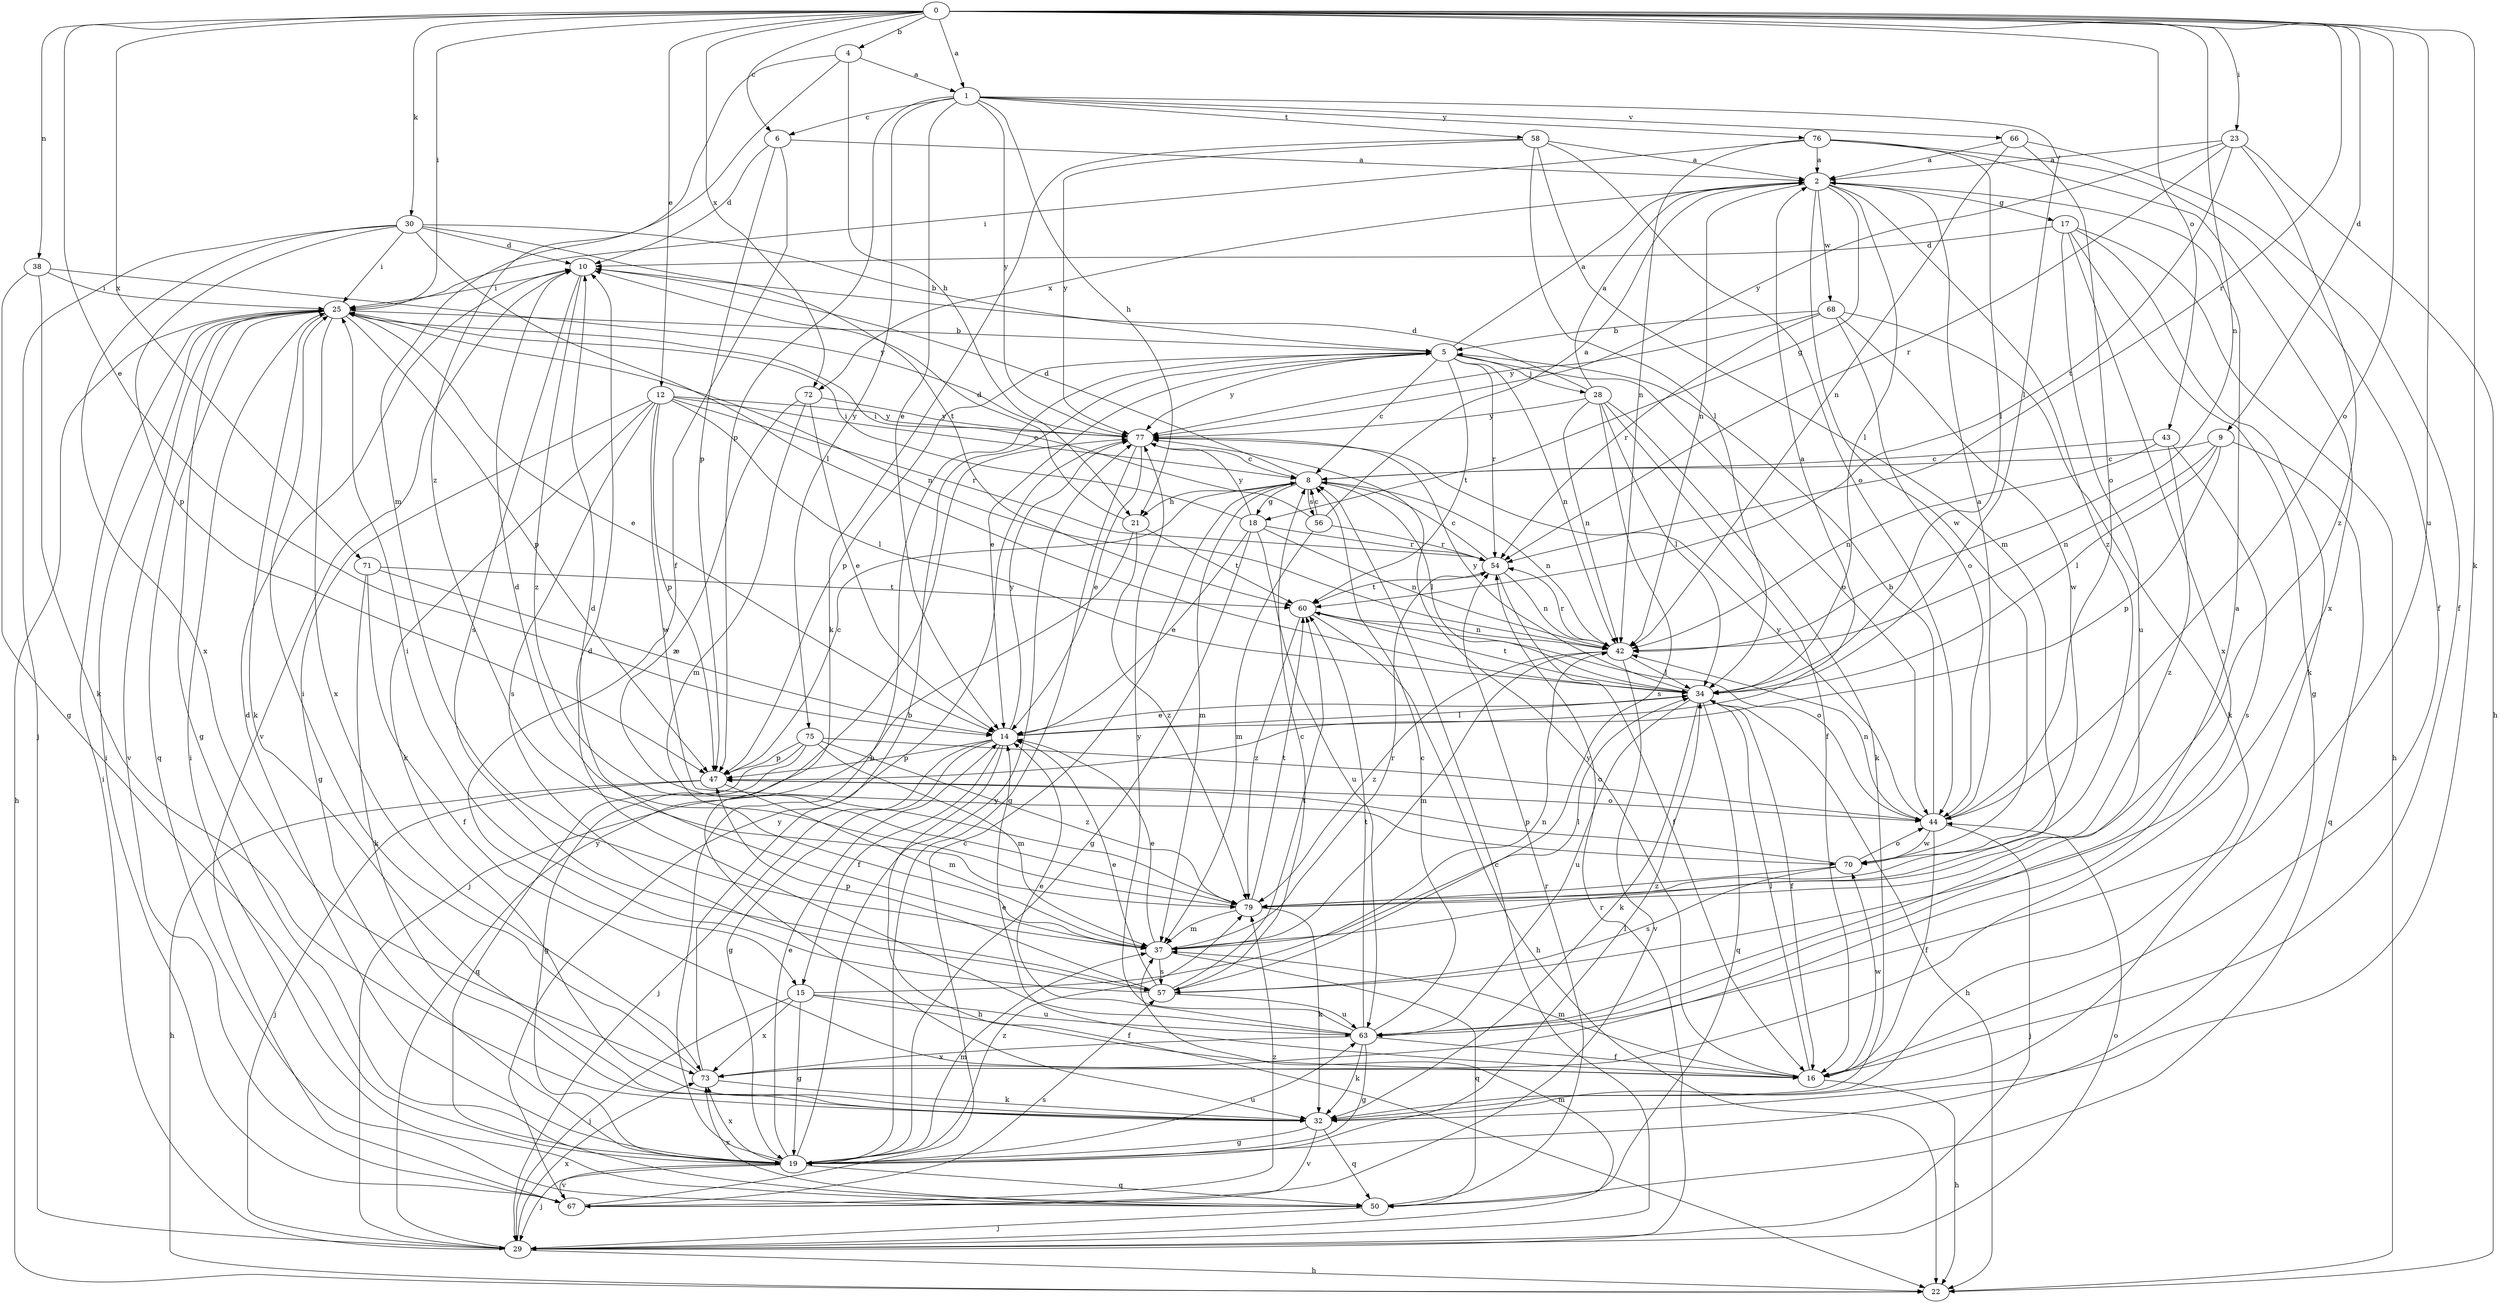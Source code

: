 strict digraph  {
0;
1;
2;
4;
5;
6;
8;
9;
10;
12;
14;
15;
16;
17;
18;
19;
21;
22;
23;
25;
28;
29;
30;
32;
34;
37;
38;
42;
43;
44;
47;
50;
54;
56;
57;
58;
60;
63;
66;
67;
68;
70;
71;
72;
73;
75;
76;
77;
79;
0 -> 1  [label=a];
0 -> 4  [label=b];
0 -> 6  [label=c];
0 -> 9  [label=d];
0 -> 12  [label=e];
0 -> 14  [label=e];
0 -> 23  [label=i];
0 -> 25  [label=i];
0 -> 30  [label=k];
0 -> 32  [label=k];
0 -> 38  [label=n];
0 -> 42  [label=n];
0 -> 43  [label=o];
0 -> 44  [label=o];
0 -> 54  [label=r];
0 -> 63  [label=u];
0 -> 71  [label=x];
0 -> 72  [label=x];
1 -> 6  [label=c];
1 -> 14  [label=e];
1 -> 21  [label=h];
1 -> 34  [label=l];
1 -> 47  [label=p];
1 -> 58  [label=t];
1 -> 66  [label=v];
1 -> 75  [label=y];
1 -> 76  [label=y];
1 -> 77  [label=y];
2 -> 17  [label=g];
2 -> 18  [label=g];
2 -> 34  [label=l];
2 -> 42  [label=n];
2 -> 68  [label=w];
2 -> 70  [label=w];
2 -> 72  [label=x];
2 -> 79  [label=z];
4 -> 1  [label=a];
4 -> 21  [label=h];
4 -> 37  [label=m];
4 -> 79  [label=z];
5 -> 2  [label=a];
5 -> 8  [label=c];
5 -> 14  [label=e];
5 -> 28  [label=j];
5 -> 42  [label=n];
5 -> 44  [label=o];
5 -> 47  [label=p];
5 -> 54  [label=r];
5 -> 60  [label=t];
5 -> 77  [label=y];
6 -> 2  [label=a];
6 -> 10  [label=d];
6 -> 15  [label=f];
6 -> 47  [label=p];
8 -> 10  [label=d];
8 -> 18  [label=g];
8 -> 21  [label=h];
8 -> 34  [label=l];
8 -> 37  [label=m];
8 -> 42  [label=n];
8 -> 56  [label=s];
9 -> 8  [label=c];
9 -> 34  [label=l];
9 -> 42  [label=n];
9 -> 47  [label=p];
9 -> 50  [label=q];
10 -> 25  [label=i];
10 -> 57  [label=s];
10 -> 67  [label=v];
10 -> 79  [label=z];
12 -> 8  [label=c];
12 -> 19  [label=g];
12 -> 32  [label=k];
12 -> 34  [label=l];
12 -> 47  [label=p];
12 -> 54  [label=r];
12 -> 57  [label=s];
12 -> 70  [label=w];
12 -> 77  [label=y];
14 -> 2  [label=a];
14 -> 15  [label=f];
14 -> 19  [label=g];
14 -> 22  [label=h];
14 -> 29  [label=j];
14 -> 34  [label=l];
14 -> 47  [label=p];
14 -> 77  [label=y];
15 -> 16  [label=f];
15 -> 19  [label=g];
15 -> 29  [label=j];
15 -> 42  [label=n];
15 -> 63  [label=u];
15 -> 73  [label=x];
16 -> 14  [label=e];
16 -> 22  [label=h];
16 -> 34  [label=l];
16 -> 37  [label=m];
16 -> 70  [label=w];
16 -> 77  [label=y];
17 -> 10  [label=d];
17 -> 19  [label=g];
17 -> 22  [label=h];
17 -> 32  [label=k];
17 -> 63  [label=u];
17 -> 73  [label=x];
18 -> 14  [label=e];
18 -> 19  [label=g];
18 -> 25  [label=i];
18 -> 42  [label=n];
18 -> 54  [label=r];
18 -> 63  [label=u];
18 -> 77  [label=y];
19 -> 5  [label=b];
19 -> 10  [label=d];
19 -> 14  [label=e];
19 -> 29  [label=j];
19 -> 34  [label=l];
19 -> 37  [label=m];
19 -> 50  [label=q];
19 -> 63  [label=u];
19 -> 67  [label=v];
19 -> 73  [label=x];
19 -> 77  [label=y];
19 -> 79  [label=z];
21 -> 10  [label=d];
21 -> 29  [label=j];
21 -> 60  [label=t];
21 -> 79  [label=z];
23 -> 2  [label=a];
23 -> 22  [label=h];
23 -> 54  [label=r];
23 -> 60  [label=t];
23 -> 77  [label=y];
23 -> 79  [label=z];
25 -> 5  [label=b];
25 -> 14  [label=e];
25 -> 19  [label=g];
25 -> 22  [label=h];
25 -> 32  [label=k];
25 -> 42  [label=n];
25 -> 47  [label=p];
25 -> 50  [label=q];
25 -> 67  [label=v];
25 -> 73  [label=x];
28 -> 2  [label=a];
28 -> 10  [label=d];
28 -> 16  [label=f];
28 -> 32  [label=k];
28 -> 34  [label=l];
28 -> 42  [label=n];
28 -> 57  [label=s];
28 -> 77  [label=y];
29 -> 8  [label=c];
29 -> 22  [label=h];
29 -> 25  [label=i];
29 -> 37  [label=m];
29 -> 44  [label=o];
29 -> 54  [label=r];
29 -> 73  [label=x];
29 -> 77  [label=y];
30 -> 5  [label=b];
30 -> 10  [label=d];
30 -> 25  [label=i];
30 -> 29  [label=j];
30 -> 34  [label=l];
30 -> 47  [label=p];
30 -> 60  [label=t];
30 -> 73  [label=x];
32 -> 19  [label=g];
32 -> 50  [label=q];
32 -> 67  [label=v];
34 -> 14  [label=e];
34 -> 16  [label=f];
34 -> 22  [label=h];
34 -> 32  [label=k];
34 -> 50  [label=q];
34 -> 60  [label=t];
34 -> 63  [label=u];
34 -> 77  [label=y];
37 -> 10  [label=d];
37 -> 14  [label=e];
37 -> 34  [label=l];
37 -> 50  [label=q];
37 -> 54  [label=r];
37 -> 57  [label=s];
38 -> 19  [label=g];
38 -> 25  [label=i];
38 -> 32  [label=k];
38 -> 77  [label=y];
42 -> 34  [label=l];
42 -> 37  [label=m];
42 -> 54  [label=r];
42 -> 67  [label=v];
42 -> 79  [label=z];
43 -> 8  [label=c];
43 -> 42  [label=n];
43 -> 57  [label=s];
43 -> 79  [label=z];
44 -> 2  [label=a];
44 -> 5  [label=b];
44 -> 16  [label=f];
44 -> 29  [label=j];
44 -> 42  [label=n];
44 -> 70  [label=w];
44 -> 77  [label=y];
47 -> 8  [label=c];
47 -> 22  [label=h];
47 -> 29  [label=j];
47 -> 37  [label=m];
47 -> 44  [label=o];
50 -> 25  [label=i];
50 -> 29  [label=j];
50 -> 54  [label=r];
50 -> 73  [label=x];
54 -> 8  [label=c];
54 -> 16  [label=f];
54 -> 42  [label=n];
54 -> 60  [label=t];
56 -> 2  [label=a];
56 -> 8  [label=c];
56 -> 25  [label=i];
56 -> 37  [label=m];
56 -> 54  [label=r];
57 -> 8  [label=c];
57 -> 14  [label=e];
57 -> 25  [label=i];
57 -> 47  [label=p];
57 -> 60  [label=t];
57 -> 63  [label=u];
58 -> 2  [label=a];
58 -> 32  [label=k];
58 -> 34  [label=l];
58 -> 37  [label=m];
58 -> 44  [label=o];
58 -> 77  [label=y];
60 -> 22  [label=h];
60 -> 42  [label=n];
60 -> 44  [label=o];
60 -> 79  [label=z];
63 -> 2  [label=a];
63 -> 8  [label=c];
63 -> 10  [label=d];
63 -> 14  [label=e];
63 -> 16  [label=f];
63 -> 19  [label=g];
63 -> 32  [label=k];
63 -> 60  [label=t];
63 -> 73  [label=x];
63 -> 77  [label=y];
66 -> 2  [label=a];
66 -> 16  [label=f];
66 -> 42  [label=n];
66 -> 44  [label=o];
67 -> 8  [label=c];
67 -> 25  [label=i];
67 -> 57  [label=s];
67 -> 77  [label=y];
67 -> 79  [label=z];
68 -> 5  [label=b];
68 -> 32  [label=k];
68 -> 44  [label=o];
68 -> 54  [label=r];
68 -> 70  [label=w];
68 -> 77  [label=y];
70 -> 44  [label=o];
70 -> 47  [label=p];
70 -> 57  [label=s];
70 -> 79  [label=z];
71 -> 14  [label=e];
71 -> 16  [label=f];
71 -> 32  [label=k];
71 -> 60  [label=t];
72 -> 14  [label=e];
72 -> 37  [label=m];
72 -> 77  [label=y];
72 -> 79  [label=z];
73 -> 5  [label=b];
73 -> 25  [label=i];
73 -> 32  [label=k];
75 -> 19  [label=g];
75 -> 37  [label=m];
75 -> 44  [label=o];
75 -> 47  [label=p];
75 -> 50  [label=q];
75 -> 79  [label=z];
76 -> 2  [label=a];
76 -> 16  [label=f];
76 -> 25  [label=i];
76 -> 34  [label=l];
76 -> 42  [label=n];
76 -> 73  [label=x];
77 -> 8  [label=c];
77 -> 14  [label=e];
77 -> 19  [label=g];
79 -> 10  [label=d];
79 -> 32  [label=k];
79 -> 37  [label=m];
79 -> 60  [label=t];
}
